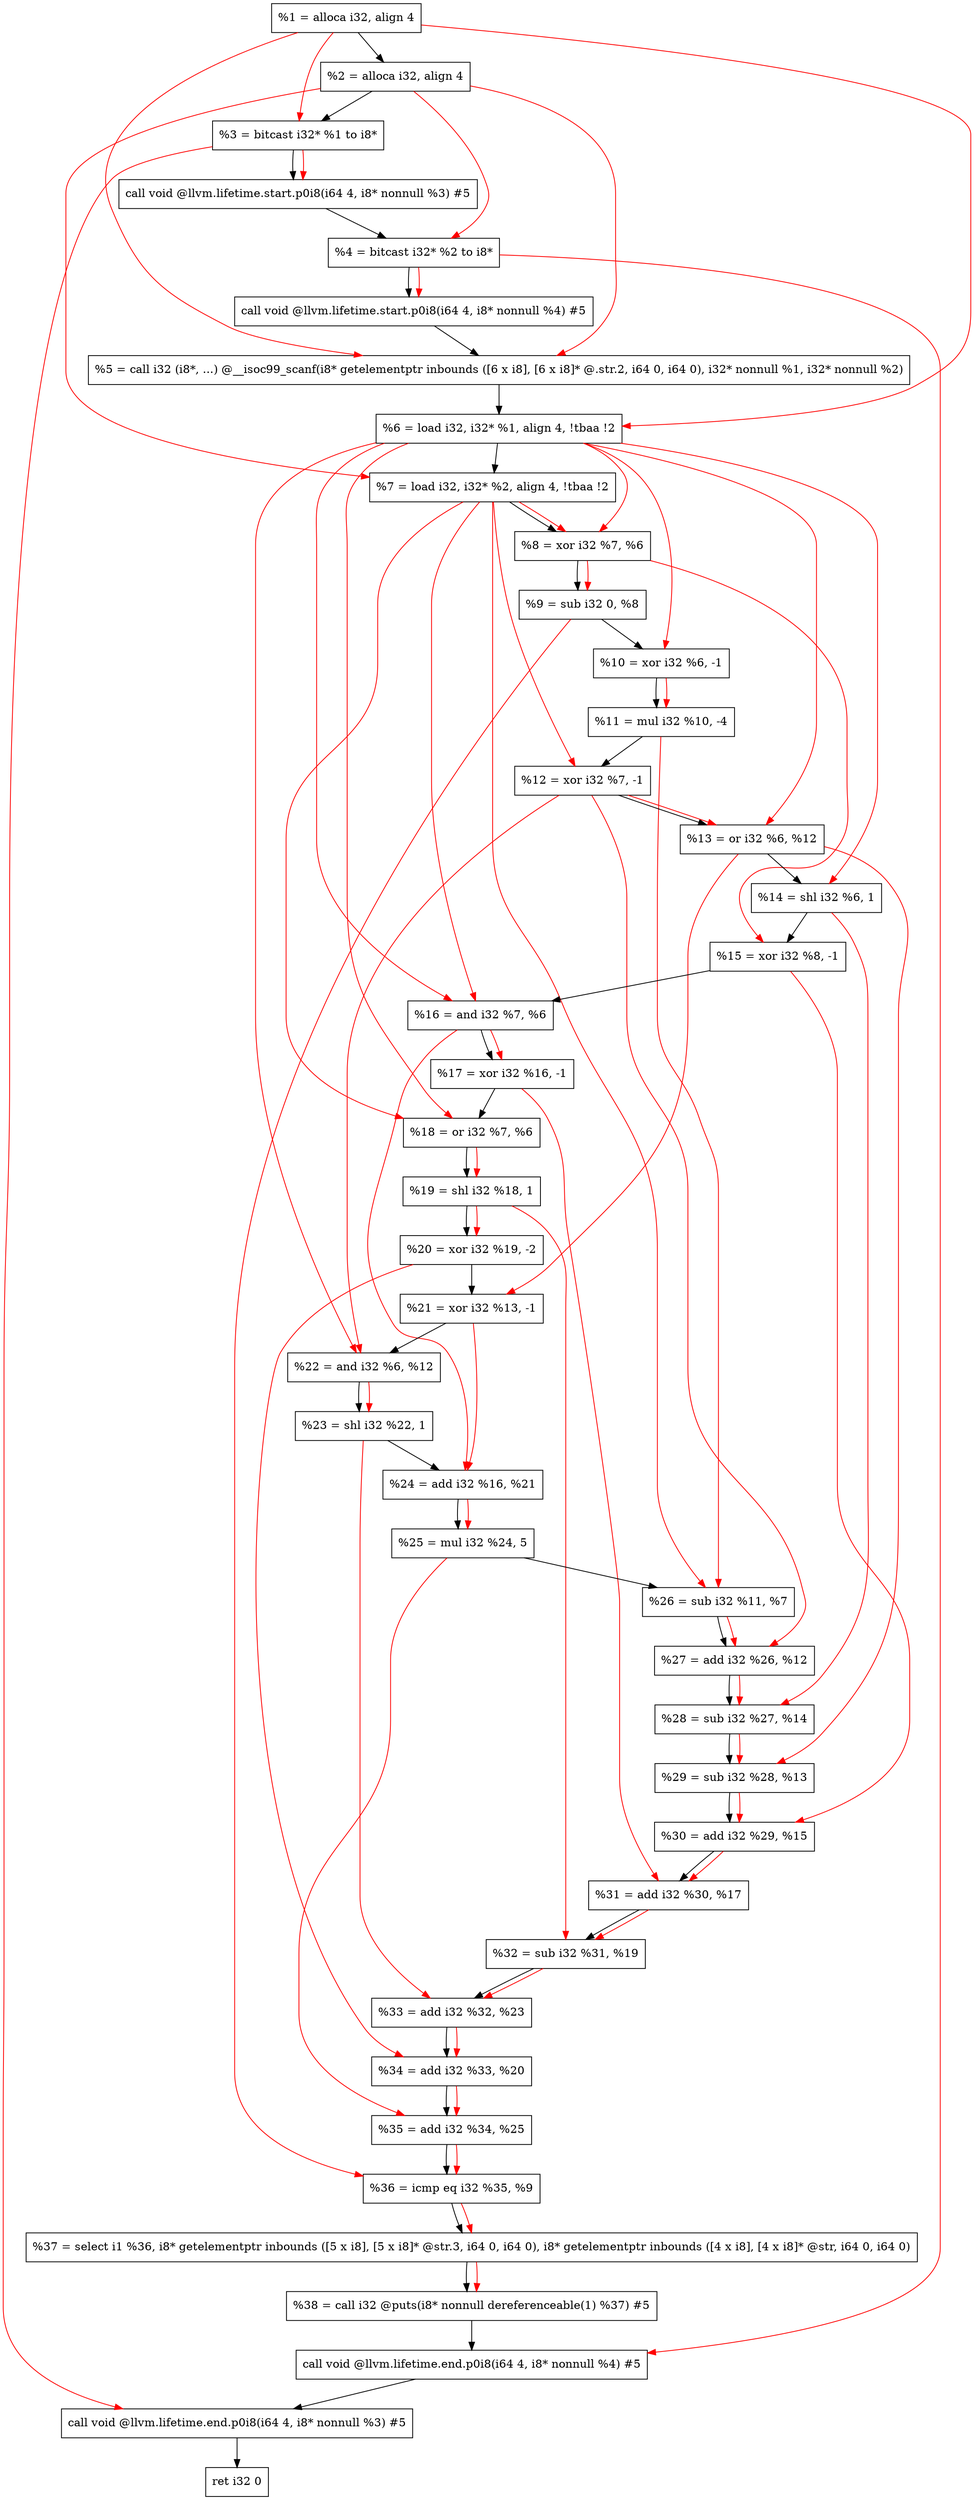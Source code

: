 digraph "DFG for'main' function" {
	Node0x1f39288[shape=record, label="  %1 = alloca i32, align 4"];
	Node0x1f39308[shape=record, label="  %2 = alloca i32, align 4"];
	Node0x1f39398[shape=record, label="  %3 = bitcast i32* %1 to i8*"];
	Node0x1f397f8[shape=record, label="  call void @llvm.lifetime.start.p0i8(i64 4, i8* nonnull %3) #5"];
	Node0x1f398d8[shape=record, label="  %4 = bitcast i32* %2 to i8*"];
	Node0x1f399f8[shape=record, label="  call void @llvm.lifetime.start.p0i8(i64 4, i8* nonnull %4) #5"];
	Node0x1f39c30[shape=record, label="  %5 = call i32 (i8*, ...) @__isoc99_scanf(i8* getelementptr inbounds ([6 x i8], [6 x i8]* @.str.2, i64 0, i64 0), i32* nonnull %1, i32* nonnull %2)"];
	Node0x1f39ce8[shape=record, label="  %6 = load i32, i32* %1, align 4, !tbaa !2"];
	Node0x1f3ac58[shape=record, label="  %7 = load i32, i32* %2, align 4, !tbaa !2"];
	Node0x1f3b2e0[shape=record, label="  %8 = xor i32 %7, %6"];
	Node0x1f3b350[shape=record, label="  %9 = sub i32 0, %8"];
	Node0x1f3b3c0[shape=record, label="  %10 = xor i32 %6, -1"];
	Node0x1f3b430[shape=record, label="  %11 = mul i32 %10, -4"];
	Node0x1f3b4a0[shape=record, label="  %12 = xor i32 %7, -1"];
	Node0x1f3b510[shape=record, label="  %13 = or i32 %6, %12"];
	Node0x1f3b580[shape=record, label="  %14 = shl i32 %6, 1"];
	Node0x1f3b5f0[shape=record, label="  %15 = xor i32 %8, -1"];
	Node0x1f3b660[shape=record, label="  %16 = and i32 %7, %6"];
	Node0x1f3b6d0[shape=record, label="  %17 = xor i32 %16, -1"];
	Node0x1f3b740[shape=record, label="  %18 = or i32 %7, %6"];
	Node0x1f3b7b0[shape=record, label="  %19 = shl i32 %18, 1"];
	Node0x1f3b820[shape=record, label="  %20 = xor i32 %19, -2"];
	Node0x1f3b890[shape=record, label="  %21 = xor i32 %13, -1"];
	Node0x1f3b900[shape=record, label="  %22 = and i32 %6, %12"];
	Node0x1f3b970[shape=record, label="  %23 = shl i32 %22, 1"];
	Node0x1f3b9e0[shape=record, label="  %24 = add i32 %16, %21"];
	Node0x1f3ba50[shape=record, label="  %25 = mul i32 %24, 5"];
	Node0x1f3bac0[shape=record, label="  %26 = sub i32 %11, %7"];
	Node0x1f3bb30[shape=record, label="  %27 = add i32 %26, %12"];
	Node0x1f3bba0[shape=record, label="  %28 = sub i32 %27, %14"];
	Node0x1f3bc10[shape=record, label="  %29 = sub i32 %28, %13"];
	Node0x1f3bc80[shape=record, label="  %30 = add i32 %29, %15"];
	Node0x1f3bcf0[shape=record, label="  %31 = add i32 %30, %17"];
	Node0x1f3bd60[shape=record, label="  %32 = sub i32 %31, %19"];
	Node0x1f3bdd0[shape=record, label="  %33 = add i32 %32, %23"];
	Node0x1f3be40[shape=record, label="  %34 = add i32 %33, %20"];
	Node0x1f3beb0[shape=record, label="  %35 = add i32 %34, %25"];
	Node0x1f3bf20[shape=record, label="  %36 = icmp eq i32 %35, %9"];
	Node0x1ed99d8[shape=record, label="  %37 = select i1 %36, i8* getelementptr inbounds ([5 x i8], [5 x i8]* @str.3, i64 0, i64 0), i8* getelementptr inbounds ([4 x i8], [4 x i8]* @str, i64 0, i64 0)"];
	Node0x1f3bfb0[shape=record, label="  %38 = call i32 @puts(i8* nonnull dereferenceable(1) %37) #5"];
	Node0x1f3c208[shape=record, label="  call void @llvm.lifetime.end.p0i8(i64 4, i8* nonnull %4) #5"];
	Node0x1f3c368[shape=record, label="  call void @llvm.lifetime.end.p0i8(i64 4, i8* nonnull %3) #5"];
	Node0x1f3c428[shape=record, label="  ret i32 0"];
	Node0x1f39288 -> Node0x1f39308;
	Node0x1f39308 -> Node0x1f39398;
	Node0x1f39398 -> Node0x1f397f8;
	Node0x1f397f8 -> Node0x1f398d8;
	Node0x1f398d8 -> Node0x1f399f8;
	Node0x1f399f8 -> Node0x1f39c30;
	Node0x1f39c30 -> Node0x1f39ce8;
	Node0x1f39ce8 -> Node0x1f3ac58;
	Node0x1f3ac58 -> Node0x1f3b2e0;
	Node0x1f3b2e0 -> Node0x1f3b350;
	Node0x1f3b350 -> Node0x1f3b3c0;
	Node0x1f3b3c0 -> Node0x1f3b430;
	Node0x1f3b430 -> Node0x1f3b4a0;
	Node0x1f3b4a0 -> Node0x1f3b510;
	Node0x1f3b510 -> Node0x1f3b580;
	Node0x1f3b580 -> Node0x1f3b5f0;
	Node0x1f3b5f0 -> Node0x1f3b660;
	Node0x1f3b660 -> Node0x1f3b6d0;
	Node0x1f3b6d0 -> Node0x1f3b740;
	Node0x1f3b740 -> Node0x1f3b7b0;
	Node0x1f3b7b0 -> Node0x1f3b820;
	Node0x1f3b820 -> Node0x1f3b890;
	Node0x1f3b890 -> Node0x1f3b900;
	Node0x1f3b900 -> Node0x1f3b970;
	Node0x1f3b970 -> Node0x1f3b9e0;
	Node0x1f3b9e0 -> Node0x1f3ba50;
	Node0x1f3ba50 -> Node0x1f3bac0;
	Node0x1f3bac0 -> Node0x1f3bb30;
	Node0x1f3bb30 -> Node0x1f3bba0;
	Node0x1f3bba0 -> Node0x1f3bc10;
	Node0x1f3bc10 -> Node0x1f3bc80;
	Node0x1f3bc80 -> Node0x1f3bcf0;
	Node0x1f3bcf0 -> Node0x1f3bd60;
	Node0x1f3bd60 -> Node0x1f3bdd0;
	Node0x1f3bdd0 -> Node0x1f3be40;
	Node0x1f3be40 -> Node0x1f3beb0;
	Node0x1f3beb0 -> Node0x1f3bf20;
	Node0x1f3bf20 -> Node0x1ed99d8;
	Node0x1ed99d8 -> Node0x1f3bfb0;
	Node0x1f3bfb0 -> Node0x1f3c208;
	Node0x1f3c208 -> Node0x1f3c368;
	Node0x1f3c368 -> Node0x1f3c428;
edge [color=red]
	Node0x1f39288 -> Node0x1f39398;
	Node0x1f39398 -> Node0x1f397f8;
	Node0x1f39308 -> Node0x1f398d8;
	Node0x1f398d8 -> Node0x1f399f8;
	Node0x1f39288 -> Node0x1f39c30;
	Node0x1f39308 -> Node0x1f39c30;
	Node0x1f39288 -> Node0x1f39ce8;
	Node0x1f39308 -> Node0x1f3ac58;
	Node0x1f3ac58 -> Node0x1f3b2e0;
	Node0x1f39ce8 -> Node0x1f3b2e0;
	Node0x1f3b2e0 -> Node0x1f3b350;
	Node0x1f39ce8 -> Node0x1f3b3c0;
	Node0x1f3b3c0 -> Node0x1f3b430;
	Node0x1f3ac58 -> Node0x1f3b4a0;
	Node0x1f39ce8 -> Node0x1f3b510;
	Node0x1f3b4a0 -> Node0x1f3b510;
	Node0x1f39ce8 -> Node0x1f3b580;
	Node0x1f3b2e0 -> Node0x1f3b5f0;
	Node0x1f3ac58 -> Node0x1f3b660;
	Node0x1f39ce8 -> Node0x1f3b660;
	Node0x1f3b660 -> Node0x1f3b6d0;
	Node0x1f3ac58 -> Node0x1f3b740;
	Node0x1f39ce8 -> Node0x1f3b740;
	Node0x1f3b740 -> Node0x1f3b7b0;
	Node0x1f3b7b0 -> Node0x1f3b820;
	Node0x1f3b510 -> Node0x1f3b890;
	Node0x1f39ce8 -> Node0x1f3b900;
	Node0x1f3b4a0 -> Node0x1f3b900;
	Node0x1f3b900 -> Node0x1f3b970;
	Node0x1f3b660 -> Node0x1f3b9e0;
	Node0x1f3b890 -> Node0x1f3b9e0;
	Node0x1f3b9e0 -> Node0x1f3ba50;
	Node0x1f3b430 -> Node0x1f3bac0;
	Node0x1f3ac58 -> Node0x1f3bac0;
	Node0x1f3bac0 -> Node0x1f3bb30;
	Node0x1f3b4a0 -> Node0x1f3bb30;
	Node0x1f3bb30 -> Node0x1f3bba0;
	Node0x1f3b580 -> Node0x1f3bba0;
	Node0x1f3bba0 -> Node0x1f3bc10;
	Node0x1f3b510 -> Node0x1f3bc10;
	Node0x1f3bc10 -> Node0x1f3bc80;
	Node0x1f3b5f0 -> Node0x1f3bc80;
	Node0x1f3bc80 -> Node0x1f3bcf0;
	Node0x1f3b6d0 -> Node0x1f3bcf0;
	Node0x1f3bcf0 -> Node0x1f3bd60;
	Node0x1f3b7b0 -> Node0x1f3bd60;
	Node0x1f3bd60 -> Node0x1f3bdd0;
	Node0x1f3b970 -> Node0x1f3bdd0;
	Node0x1f3bdd0 -> Node0x1f3be40;
	Node0x1f3b820 -> Node0x1f3be40;
	Node0x1f3be40 -> Node0x1f3beb0;
	Node0x1f3ba50 -> Node0x1f3beb0;
	Node0x1f3beb0 -> Node0x1f3bf20;
	Node0x1f3b350 -> Node0x1f3bf20;
	Node0x1f3bf20 -> Node0x1ed99d8;
	Node0x1ed99d8 -> Node0x1f3bfb0;
	Node0x1f398d8 -> Node0x1f3c208;
	Node0x1f39398 -> Node0x1f3c368;
}
